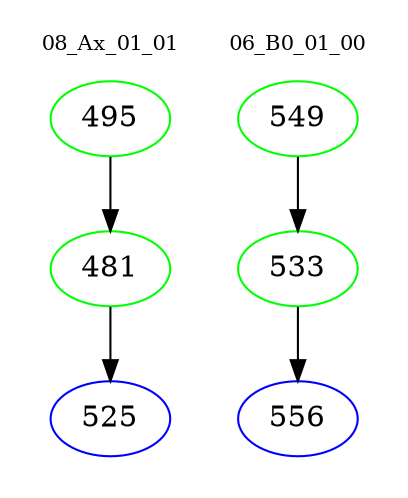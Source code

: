 digraph{
subgraph cluster_0 {
color = white
label = "08_Ax_01_01";
fontsize=10;
T0_495 [label="495", color="green"]
T0_495 -> T0_481 [color="black"]
T0_481 [label="481", color="green"]
T0_481 -> T0_525 [color="black"]
T0_525 [label="525", color="blue"]
}
subgraph cluster_1 {
color = white
label = "06_B0_01_00";
fontsize=10;
T1_549 [label="549", color="green"]
T1_549 -> T1_533 [color="black"]
T1_533 [label="533", color="green"]
T1_533 -> T1_556 [color="black"]
T1_556 [label="556", color="blue"]
}
}
